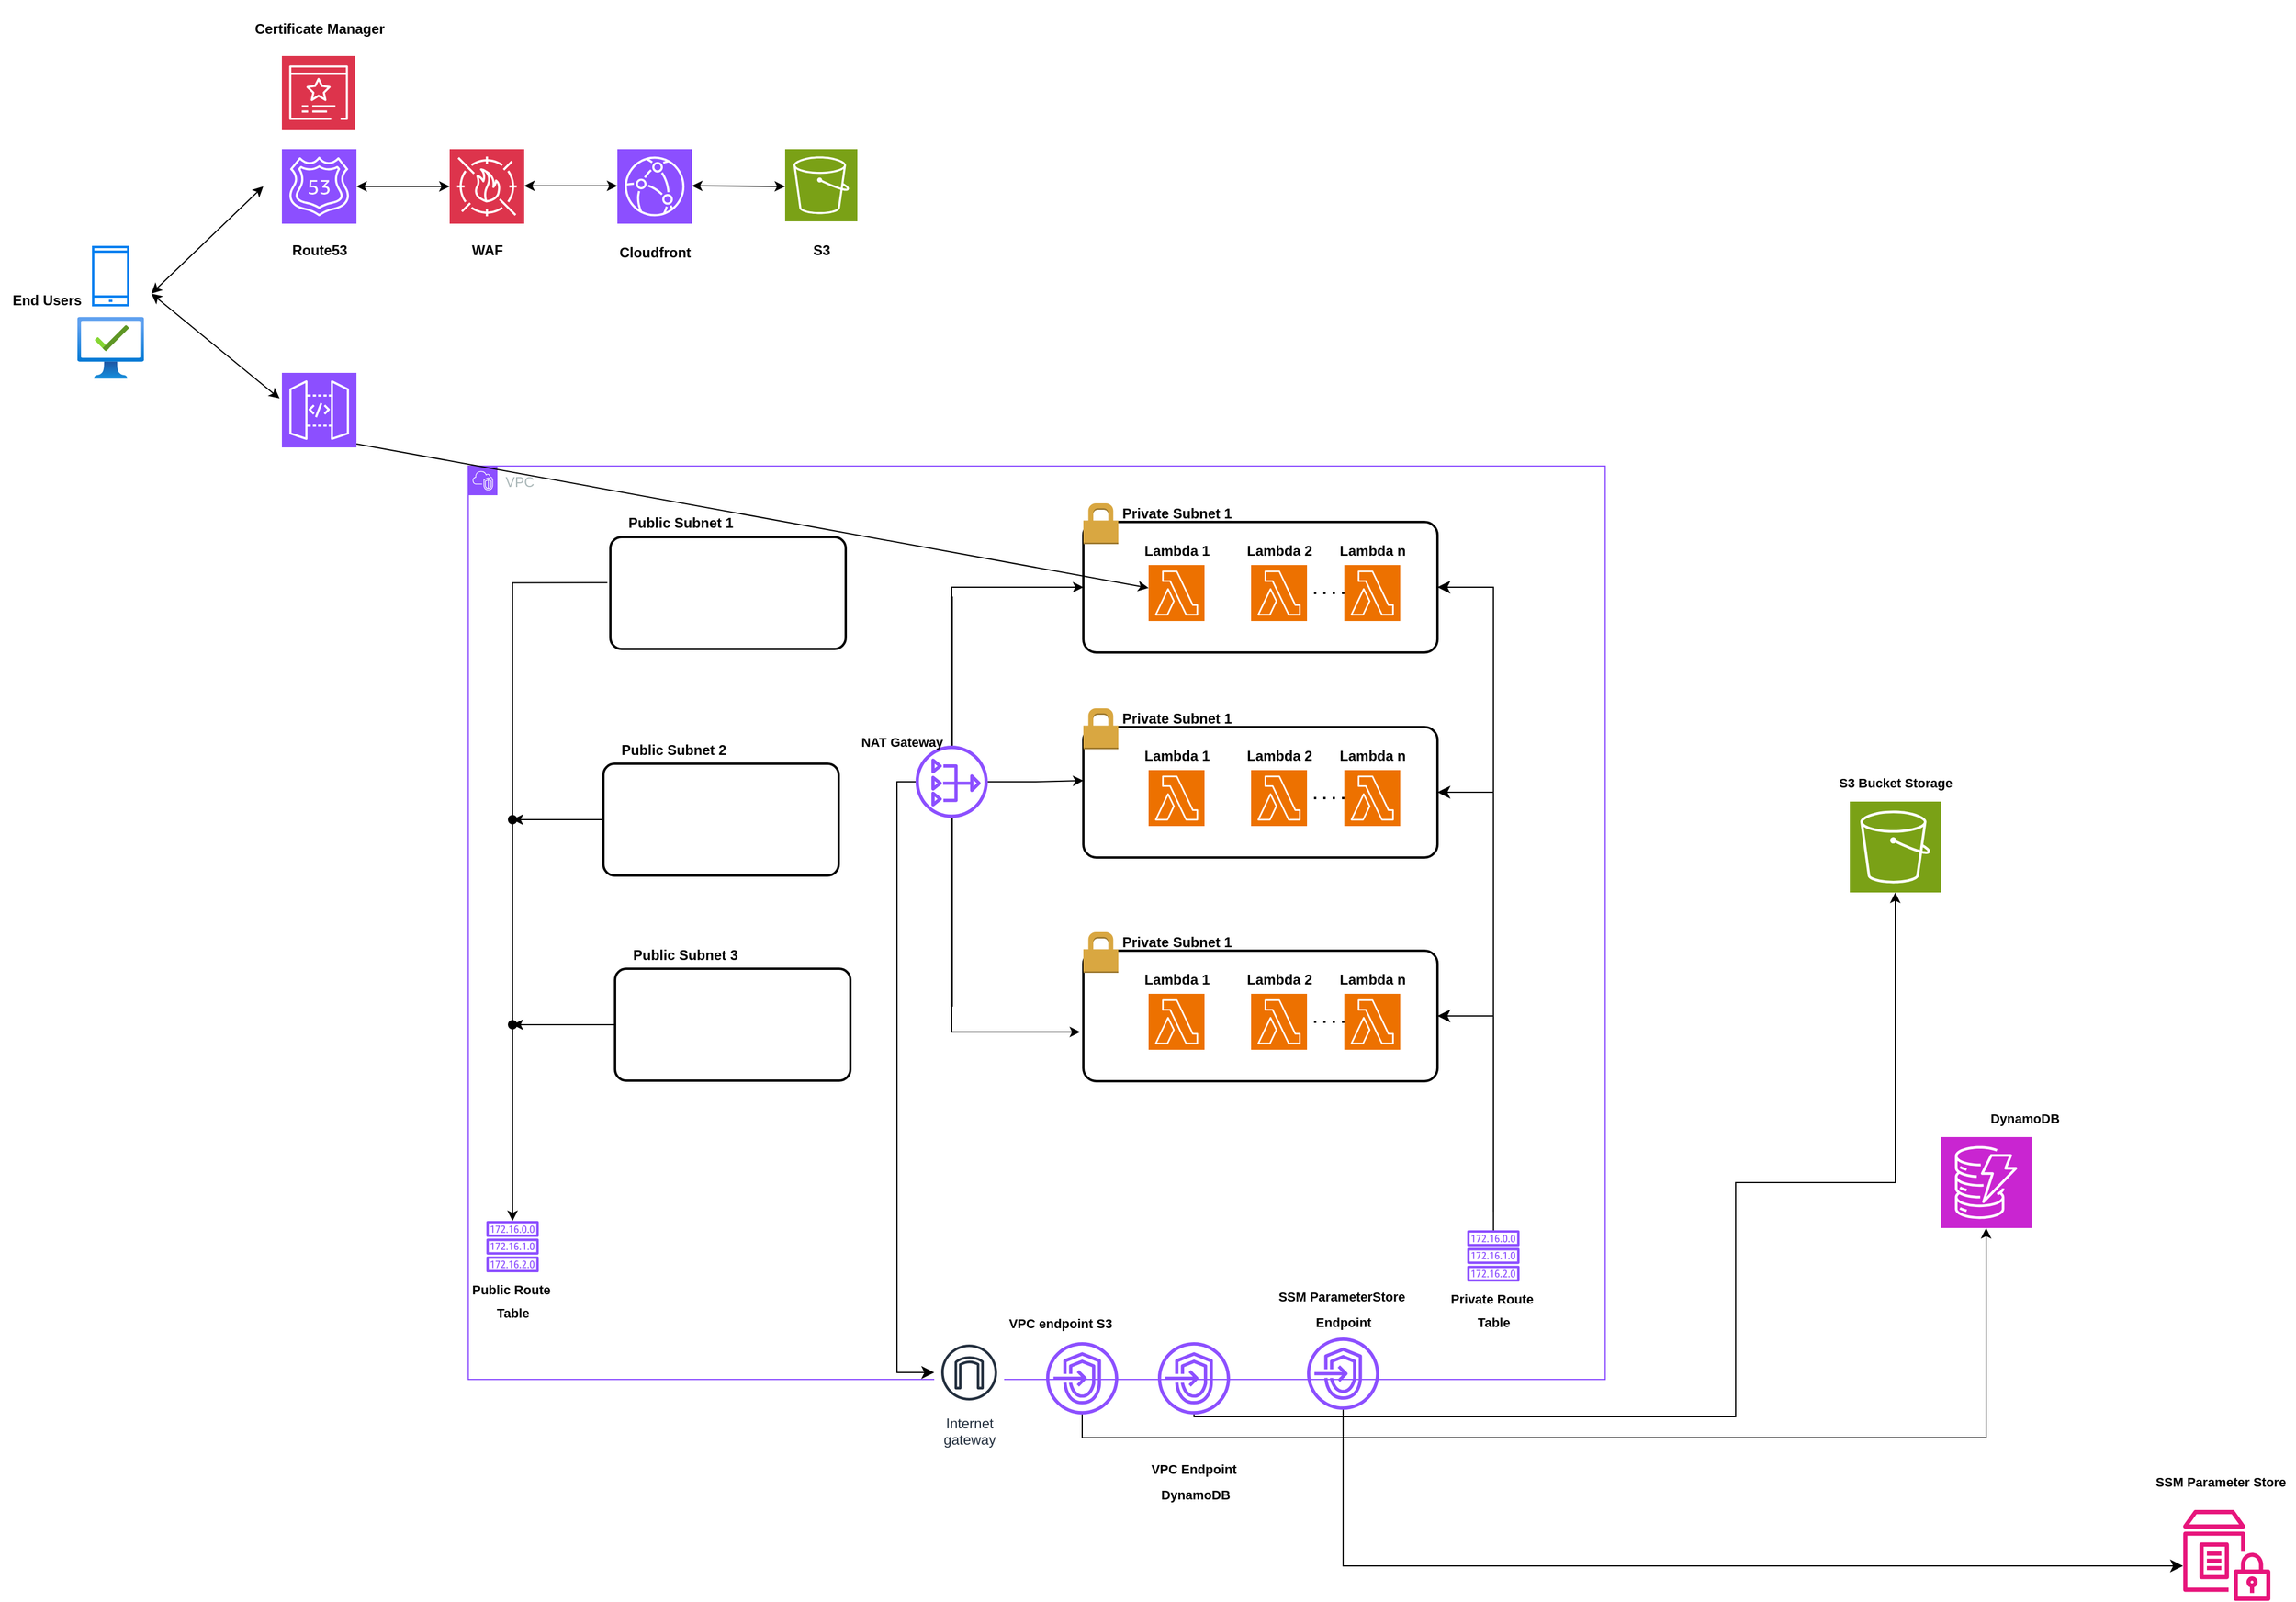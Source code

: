 <mxfile version="24.7.17">
  <diagram name="Page-1" id="-2FSlqk0V03QbXEsYdy8">
    <mxGraphModel dx="2388" dy="2613" grid="0" gridSize="16" guides="1" tooltips="1" connect="1" arrows="1" fold="1" page="1" pageScale="1" pageWidth="1100" pageHeight="1200" math="0" shadow="0">
      <root>
        <mxCell id="0" />
        <mxCell id="1" parent="0" />
        <mxCell id="DnQJwdNTUUzArlPBsFaD-1" value="" style="html=1;verticalLabelPosition=bottom;align=center;labelBackgroundColor=#ffffff;verticalAlign=top;strokeWidth=2;strokeColor=#0080F0;shadow=0;dashed=0;shape=mxgraph.ios7.icons.smartphone;" vertex="1" parent="1">
          <mxGeometry x="110" y="180" width="30" height="50" as="geometry" />
        </mxCell>
        <mxCell id="DnQJwdNTUUzArlPBsFaD-2" value="" style="image;aspect=fixed;html=1;points=[];align=center;fontSize=12;image=img/lib/azure2/management_governance/Managed_Desktop.svg;" vertex="1" parent="1">
          <mxGeometry x="96.38" y="240" width="57.24" height="53.2" as="geometry" />
        </mxCell>
        <mxCell id="DnQJwdNTUUzArlPBsFaD-7" value="&lt;p style=&quot;line-height: 100%;&quot;&gt;&lt;b&gt;End Users&lt;/b&gt;&lt;/p&gt;" style="text;html=1;align=center;verticalAlign=middle;resizable=0;points=[];autosize=1;strokeColor=none;fillColor=none;" vertex="1" parent="1">
          <mxGeometry x="30" y="200" width="80" height="50" as="geometry" />
        </mxCell>
        <mxCell id="DnQJwdNTUUzArlPBsFaD-9" value="" style="endArrow=classic;startArrow=classic;html=1;rounded=0;" edge="1" parent="1">
          <mxGeometry width="50" height="50" relative="1" as="geometry">
            <mxPoint x="160" y="220" as="sourcePoint" />
            <mxPoint x="256" y="128" as="targetPoint" />
          </mxGeometry>
        </mxCell>
        <mxCell id="DnQJwdNTUUzArlPBsFaD-10" value="" style="endArrow=classic;startArrow=classic;html=1;rounded=0;" edge="1" parent="1">
          <mxGeometry width="50" height="50" relative="1" as="geometry">
            <mxPoint x="160" y="220" as="sourcePoint" />
            <mxPoint x="270" y="310" as="targetPoint" />
          </mxGeometry>
        </mxCell>
        <mxCell id="DnQJwdNTUUzArlPBsFaD-11" value="" style="sketch=0;points=[[0,0,0],[0.25,0,0],[0.5,0,0],[0.75,0,0],[1,0,0],[0,1,0],[0.25,1,0],[0.5,1,0],[0.75,1,0],[1,1,0],[0,0.25,0],[0,0.5,0],[0,0.75,0],[1,0.25,0],[1,0.5,0],[1,0.75,0]];outlineConnect=0;fontColor=#232F3E;fillColor=#DD344C;strokeColor=#ffffff;dashed=0;verticalLabelPosition=bottom;verticalAlign=top;align=center;html=1;fontSize=12;fontStyle=0;aspect=fixed;shape=mxgraph.aws4.resourceIcon;resIcon=mxgraph.aws4.certificate_manager_3;" vertex="1" parent="1">
          <mxGeometry x="272" y="16" width="63" height="63" as="geometry" />
        </mxCell>
        <mxCell id="DnQJwdNTUUzArlPBsFaD-12" value="" style="sketch=0;points=[[0,0,0],[0.25,0,0],[0.5,0,0],[0.75,0,0],[1,0,0],[0,1,0],[0.25,1,0],[0.5,1,0],[0.75,1,0],[1,1,0],[0,0.25,0],[0,0.5,0],[0,0.75,0],[1,0.25,0],[1,0.5,0],[1,0.75,0]];outlineConnect=0;fontColor=#232F3E;fillColor=#8C4FFF;strokeColor=#ffffff;dashed=0;verticalLabelPosition=bottom;verticalAlign=top;align=center;html=1;fontSize=12;fontStyle=0;aspect=fixed;shape=mxgraph.aws4.resourceIcon;resIcon=mxgraph.aws4.route_53;" vertex="1" parent="1">
          <mxGeometry x="272" y="96" width="64" height="64" as="geometry" />
        </mxCell>
        <mxCell id="DnQJwdNTUUzArlPBsFaD-13" value="&lt;p style=&quot;line-height: 100%;&quot;&gt;&lt;b style=&quot;&quot;&gt;&lt;font style=&quot;font-size: 12px;&quot;&gt;Certificate&amp;nbsp;&lt;/font&gt;&lt;/b&gt;&lt;b style=&quot;background-color: initial;&quot;&gt;Manager&lt;/b&gt;&lt;/p&gt;" style="text;html=1;align=center;verticalAlign=middle;resizable=0;points=[];autosize=1;strokeColor=none;fillColor=none;" vertex="1" parent="1">
          <mxGeometry x="232" y="-32" width="144" height="48" as="geometry" />
        </mxCell>
        <mxCell id="DnQJwdNTUUzArlPBsFaD-14" value="&lt;p style=&quot;line-height: 100%;&quot;&gt;&lt;b&gt;Route53&lt;/b&gt;&lt;/p&gt;" style="text;html=1;align=center;verticalAlign=middle;resizable=0;points=[];autosize=1;strokeColor=none;fillColor=none;" vertex="1" parent="1">
          <mxGeometry x="264" y="158" width="80" height="48" as="geometry" />
        </mxCell>
        <mxCell id="DnQJwdNTUUzArlPBsFaD-15" value="" style="sketch=0;points=[[0,0,0],[0.25,0,0],[0.5,0,0],[0.75,0,0],[1,0,0],[0,1,0],[0.25,1,0],[0.5,1,0],[0.75,1,0],[1,1,0],[0,0.25,0],[0,0.5,0],[0,0.75,0],[1,0.25,0],[1,0.5,0],[1,0.75,0]];outlineConnect=0;fontColor=#232F3E;fillColor=#8C4FFF;strokeColor=#ffffff;dashed=0;verticalLabelPosition=bottom;verticalAlign=top;align=center;html=1;fontSize=12;fontStyle=0;aspect=fixed;shape=mxgraph.aws4.resourceIcon;resIcon=mxgraph.aws4.cloudfront;" vertex="1" parent="1">
          <mxGeometry x="560" y="96" width="64" height="64" as="geometry" />
        </mxCell>
        <mxCell id="DnQJwdNTUUzArlPBsFaD-16" value="" style="sketch=0;points=[[0,0,0],[0.25,0,0],[0.5,0,0],[0.75,0,0],[1,0,0],[0,1,0],[0.25,1,0],[0.5,1,0],[0.75,1,0],[1,1,0],[0,0.25,0],[0,0.5,0],[0,0.75,0],[1,0.25,0],[1,0.5,0],[1,0.75,0]];outlineConnect=0;fontColor=#232F3E;fillColor=#7AA116;strokeColor=#ffffff;dashed=0;verticalLabelPosition=bottom;verticalAlign=top;align=center;html=1;fontSize=12;fontStyle=0;aspect=fixed;shape=mxgraph.aws4.resourceIcon;resIcon=mxgraph.aws4.s3;" vertex="1" parent="1">
          <mxGeometry x="704" y="96" width="62" height="62" as="geometry" />
        </mxCell>
        <mxCell id="DnQJwdNTUUzArlPBsFaD-17" value="" style="endArrow=classic;startArrow=classic;html=1;rounded=0;exitX=1;exitY=0.5;exitDx=0;exitDy=0;exitPerimeter=0;" edge="1" parent="1" source="DnQJwdNTUUzArlPBsFaD-12">
          <mxGeometry width="50" height="50" relative="1" as="geometry">
            <mxPoint x="176" y="236" as="sourcePoint" />
            <mxPoint x="416" y="128" as="targetPoint" />
          </mxGeometry>
        </mxCell>
        <mxCell id="DnQJwdNTUUzArlPBsFaD-18" value="" style="endArrow=classic;startArrow=classic;html=1;rounded=0;exitX=1;exitY=0.5;exitDx=0;exitDy=0;exitPerimeter=0;" edge="1" parent="1">
          <mxGeometry width="50" height="50" relative="1" as="geometry">
            <mxPoint x="624" y="127.5" as="sourcePoint" />
            <mxPoint x="704" y="128" as="targetPoint" />
          </mxGeometry>
        </mxCell>
        <mxCell id="DnQJwdNTUUzArlPBsFaD-19" value="&lt;p style=&quot;line-height: 100%;&quot;&gt;&lt;b&gt;Cloudfront&lt;/b&gt;&lt;/p&gt;" style="text;html=1;align=center;verticalAlign=middle;resizable=0;points=[];autosize=1;strokeColor=none;fillColor=none;" vertex="1" parent="1">
          <mxGeometry x="544" y="160" width="96" height="48" as="geometry" />
        </mxCell>
        <mxCell id="DnQJwdNTUUzArlPBsFaD-20" value="" style="sketch=0;points=[[0,0,0],[0.25,0,0],[0.5,0,0],[0.75,0,0],[1,0,0],[0,1,0],[0.25,1,0],[0.5,1,0],[0.75,1,0],[1,1,0],[0,0.25,0],[0,0.5,0],[0,0.75,0],[1,0.25,0],[1,0.5,0],[1,0.75,0]];outlineConnect=0;fontColor=#232F3E;fillColor=#DD344C;strokeColor=#ffffff;dashed=0;verticalLabelPosition=bottom;verticalAlign=top;align=center;html=1;fontSize=12;fontStyle=0;aspect=fixed;shape=mxgraph.aws4.resourceIcon;resIcon=mxgraph.aws4.waf;" vertex="1" parent="1">
          <mxGeometry x="416" y="96" width="64" height="64" as="geometry" />
        </mxCell>
        <mxCell id="DnQJwdNTUUzArlPBsFaD-21" value="" style="endArrow=classic;startArrow=classic;html=1;rounded=0;exitX=1;exitY=0.5;exitDx=0;exitDy=0;exitPerimeter=0;" edge="1" parent="1">
          <mxGeometry width="50" height="50" relative="1" as="geometry">
            <mxPoint x="480" y="127.5" as="sourcePoint" />
            <mxPoint x="560" y="127.5" as="targetPoint" />
          </mxGeometry>
        </mxCell>
        <mxCell id="DnQJwdNTUUzArlPBsFaD-22" value="&lt;p style=&quot;line-height: 100%;&quot;&gt;&lt;b&gt;WAF&lt;/b&gt;&lt;/p&gt;" style="text;html=1;align=center;verticalAlign=middle;resizable=0;points=[];autosize=1;strokeColor=none;fillColor=none;" vertex="1" parent="1">
          <mxGeometry x="416" y="158" width="64" height="48" as="geometry" />
        </mxCell>
        <mxCell id="DnQJwdNTUUzArlPBsFaD-23" value="&lt;p style=&quot;line-height: 100%;&quot;&gt;&lt;b&gt;S3&lt;/b&gt;&lt;/p&gt;" style="text;html=1;align=center;verticalAlign=middle;resizable=0;points=[];autosize=1;strokeColor=none;fillColor=none;" vertex="1" parent="1">
          <mxGeometry x="711" y="158" width="48" height="48" as="geometry" />
        </mxCell>
        <mxCell id="DnQJwdNTUUzArlPBsFaD-25" value="VPC" style="points=[[0,0],[0.25,0],[0.5,0],[0.75,0],[1,0],[1,0.25],[1,0.5],[1,0.75],[1,1],[0.75,1],[0.5,1],[0.25,1],[0,1],[0,0.75],[0,0.5],[0,0.25]];outlineConnect=0;gradientColor=none;html=1;whiteSpace=wrap;fontSize=12;fontStyle=0;container=1;pointerEvents=0;collapsible=0;recursiveResize=0;shape=mxgraph.aws4.group;grIcon=mxgraph.aws4.group_vpc2;strokeColor=#8C4FFF;fillColor=none;verticalAlign=top;align=left;spacingLeft=30;fontColor=#AAB7B8;dashed=0;" vertex="1" parent="1">
          <mxGeometry x="432" y="368" width="976" height="784" as="geometry" />
        </mxCell>
        <mxCell id="DnQJwdNTUUzArlPBsFaD-26" value="" style="rounded=1;arcSize=10;dashed=0;fillColor=none;gradientColor=none;strokeWidth=2;" vertex="1" parent="DnQJwdNTUUzArlPBsFaD-25">
          <mxGeometry x="122" y="61" width="202" height="96" as="geometry" />
        </mxCell>
        <mxCell id="DnQJwdNTUUzArlPBsFaD-33" value="" style="rounded=1;arcSize=10;dashed=0;fillColor=none;gradientColor=none;strokeWidth=2;" vertex="1" parent="DnQJwdNTUUzArlPBsFaD-25">
          <mxGeometry x="528" y="48" width="304" height="112" as="geometry" />
        </mxCell>
        <mxCell id="DnQJwdNTUUzArlPBsFaD-27" value="" style="dashed=0;html=1;shape=mxgraph.aws3.permissions;fillColor=#D9A741;gradientColor=none;dashed=0;" vertex="1" parent="DnQJwdNTUUzArlPBsFaD-25">
          <mxGeometry x="528" y="32" width="30" height="35" as="geometry" />
        </mxCell>
        <mxCell id="DnQJwdNTUUzArlPBsFaD-34" value="&lt;p style=&quot;line-height: 100%;&quot;&gt;&lt;b&gt;Public Subnet 1&lt;/b&gt;&lt;/p&gt;" style="text;html=1;align=center;verticalAlign=middle;resizable=0;points=[];autosize=1;strokeColor=none;fillColor=none;" vertex="1" parent="DnQJwdNTUUzArlPBsFaD-25">
          <mxGeometry x="118" y="24" width="128" height="48" as="geometry" />
        </mxCell>
        <mxCell id="DnQJwdNTUUzArlPBsFaD-35" value="&lt;p style=&quot;line-height: 100%;&quot;&gt;&lt;b&gt;Private Subnet 1&lt;/b&gt;&lt;/p&gt;" style="text;html=1;align=center;verticalAlign=middle;resizable=0;points=[];autosize=1;strokeColor=none;fillColor=none;" vertex="1" parent="DnQJwdNTUUzArlPBsFaD-25">
          <mxGeometry x="544" y="16" width="128" height="48" as="geometry" />
        </mxCell>
        <mxCell id="DnQJwdNTUUzArlPBsFaD-24" value="" style="sketch=0;points=[[0,0,0],[0.25,0,0],[0.5,0,0],[0.75,0,0],[1,0,0],[0,1,0],[0.25,1,0],[0.5,1,0],[0.75,1,0],[1,1,0],[0,0.25,0],[0,0.5,0],[0,0.75,0],[1,0.25,0],[1,0.5,0],[1,0.75,0]];outlineConnect=0;fontColor=#232F3E;fillColor=#ED7100;strokeColor=#ffffff;dashed=0;verticalLabelPosition=bottom;verticalAlign=top;align=center;html=1;fontSize=12;fontStyle=0;aspect=fixed;shape=mxgraph.aws4.resourceIcon;resIcon=mxgraph.aws4.lambda;" vertex="1" parent="DnQJwdNTUUzArlPBsFaD-25">
          <mxGeometry x="584" y="85" width="48" height="48" as="geometry" />
        </mxCell>
        <mxCell id="DnQJwdNTUUzArlPBsFaD-36" value="" style="sketch=0;points=[[0,0,0],[0.25,0,0],[0.5,0,0],[0.75,0,0],[1,0,0],[0,1,0],[0.25,1,0],[0.5,1,0],[0.75,1,0],[1,1,0],[0,0.25,0],[0,0.5,0],[0,0.75,0],[1,0.25,0],[1,0.5,0],[1,0.75,0]];outlineConnect=0;fontColor=#232F3E;fillColor=#ED7100;strokeColor=#ffffff;dashed=0;verticalLabelPosition=bottom;verticalAlign=top;align=center;html=1;fontSize=12;fontStyle=0;aspect=fixed;shape=mxgraph.aws4.resourceIcon;resIcon=mxgraph.aws4.lambda;" vertex="1" parent="DnQJwdNTUUzArlPBsFaD-25">
          <mxGeometry x="672" y="85" width="48" height="48" as="geometry" />
        </mxCell>
        <mxCell id="DnQJwdNTUUzArlPBsFaD-37" value="" style="sketch=0;points=[[0,0,0],[0.25,0,0],[0.5,0,0],[0.75,0,0],[1,0,0],[0,1,0],[0.25,1,0],[0.5,1,0],[0.75,1,0],[1,1,0],[0,0.25,0],[0,0.5,0],[0,0.75,0],[1,0.25,0],[1,0.5,0],[1,0.75,0]];outlineConnect=0;fontColor=#232F3E;fillColor=#ED7100;strokeColor=#ffffff;dashed=0;verticalLabelPosition=bottom;verticalAlign=top;align=center;html=1;fontSize=12;fontStyle=0;aspect=fixed;shape=mxgraph.aws4.resourceIcon;resIcon=mxgraph.aws4.lambda;" vertex="1" parent="DnQJwdNTUUzArlPBsFaD-25">
          <mxGeometry x="752" y="85" width="48" height="48" as="geometry" />
        </mxCell>
        <mxCell id="DnQJwdNTUUzArlPBsFaD-38" value="&lt;p style=&quot;line-height: 100%;&quot;&gt;&lt;b&gt;Lambda 1&lt;/b&gt;&lt;/p&gt;" style="text;html=1;align=center;verticalAlign=middle;resizable=0;points=[];autosize=1;strokeColor=none;fillColor=none;" vertex="1" parent="DnQJwdNTUUzArlPBsFaD-25">
          <mxGeometry x="560" y="48" width="96" height="48" as="geometry" />
        </mxCell>
        <mxCell id="DnQJwdNTUUzArlPBsFaD-39" value="&lt;p style=&quot;line-height: 100%;&quot;&gt;&lt;b&gt;Lambda 2&lt;/b&gt;&lt;/p&gt;" style="text;html=1;align=center;verticalAlign=middle;resizable=0;points=[];autosize=1;strokeColor=none;fillColor=none;" vertex="1" parent="DnQJwdNTUUzArlPBsFaD-25">
          <mxGeometry x="648" y="48" width="96" height="48" as="geometry" />
        </mxCell>
        <mxCell id="DnQJwdNTUUzArlPBsFaD-41" value="&lt;p style=&quot;line-height: 100%;&quot;&gt;&lt;b&gt;Lambda n&lt;/b&gt;&lt;/p&gt;" style="text;html=1;align=center;verticalAlign=middle;resizable=0;points=[];autosize=1;strokeColor=none;fillColor=none;" vertex="1" parent="DnQJwdNTUUzArlPBsFaD-25">
          <mxGeometry x="728" y="48" width="96" height="48" as="geometry" />
        </mxCell>
        <mxCell id="DnQJwdNTUUzArlPBsFaD-42" value="" style="sketch=0;outlineConnect=0;fontColor=#232F3E;gradientColor=none;fillColor=#8C4FFF;strokeColor=none;dashed=0;verticalLabelPosition=bottom;verticalAlign=top;align=center;html=1;fontSize=12;fontStyle=0;aspect=fixed;pointerEvents=1;shape=mxgraph.aws4.route_table;" vertex="1" parent="DnQJwdNTUUzArlPBsFaD-25">
          <mxGeometry x="857.42" y="656" width="45.16" height="44" as="geometry" />
        </mxCell>
        <mxCell id="DnQJwdNTUUzArlPBsFaD-43" value="&lt;p style=&quot;line-height: 100%; font-size: 11px;&quot;&gt;&lt;b style=&quot;font-size: 11px;&quot;&gt;Private&lt;/b&gt;&lt;b style=&quot;background-color: initial; font-size: 11px;&quot;&gt;&amp;nbsp;Route&amp;nbsp;&lt;/b&gt;&lt;/p&gt;&lt;p style=&quot;line-height: 60%; font-size: 11px;&quot;&gt;&lt;b style=&quot;font-size: 11px;&quot;&gt;Table&lt;/b&gt;&lt;/p&gt;" style="text;html=1;align=center;verticalAlign=middle;resizable=0;points=[];autosize=1;strokeColor=none;fillColor=none;spacing=-6;spacingRight=0;fontSize=11;" vertex="1" parent="DnQJwdNTUUzArlPBsFaD-25">
          <mxGeometry x="832" y="700" width="96" height="48" as="geometry" />
        </mxCell>
        <mxCell id="DnQJwdNTUUzArlPBsFaD-45" value="" style="endArrow=none;dashed=1;html=1;dashPattern=1 3;strokeWidth=2;rounded=0;entryX=1;entryY=0.5;entryDx=0;entryDy=0;entryPerimeter=0;exitX=0;exitY=0.5;exitDx=0;exitDy=0;exitPerimeter=0;" edge="1" parent="DnQJwdNTUUzArlPBsFaD-25" source="DnQJwdNTUUzArlPBsFaD-37" target="DnQJwdNTUUzArlPBsFaD-36">
          <mxGeometry width="50" height="50" relative="1" as="geometry">
            <mxPoint x="464" y="242" as="sourcePoint" />
            <mxPoint x="514" y="192" as="targetPoint" />
          </mxGeometry>
        </mxCell>
        <mxCell id="DnQJwdNTUUzArlPBsFaD-46" value="" style="rounded=1;arcSize=10;dashed=0;fillColor=none;gradientColor=none;strokeWidth=2;" vertex="1" parent="DnQJwdNTUUzArlPBsFaD-25">
          <mxGeometry x="528" y="224" width="304" height="112" as="geometry" />
        </mxCell>
        <mxCell id="DnQJwdNTUUzArlPBsFaD-47" value="" style="dashed=0;html=1;shape=mxgraph.aws3.permissions;fillColor=#D9A741;gradientColor=none;dashed=0;" vertex="1" parent="DnQJwdNTUUzArlPBsFaD-25">
          <mxGeometry x="528" y="208" width="30" height="35" as="geometry" />
        </mxCell>
        <mxCell id="DnQJwdNTUUzArlPBsFaD-48" value="&lt;p style=&quot;line-height: 100%;&quot;&gt;&lt;b&gt;Private Subnet 1&lt;/b&gt;&lt;/p&gt;" style="text;html=1;align=center;verticalAlign=middle;resizable=0;points=[];autosize=1;strokeColor=none;fillColor=none;" vertex="1" parent="DnQJwdNTUUzArlPBsFaD-25">
          <mxGeometry x="544" y="192" width="128" height="48" as="geometry" />
        </mxCell>
        <mxCell id="DnQJwdNTUUzArlPBsFaD-49" value="" style="sketch=0;points=[[0,0,0],[0.25,0,0],[0.5,0,0],[0.75,0,0],[1,0,0],[0,1,0],[0.25,1,0],[0.5,1,0],[0.75,1,0],[1,1,0],[0,0.25,0],[0,0.5,0],[0,0.75,0],[1,0.25,0],[1,0.5,0],[1,0.75,0]];outlineConnect=0;fontColor=#232F3E;fillColor=#ED7100;strokeColor=#ffffff;dashed=0;verticalLabelPosition=bottom;verticalAlign=top;align=center;html=1;fontSize=12;fontStyle=0;aspect=fixed;shape=mxgraph.aws4.resourceIcon;resIcon=mxgraph.aws4.lambda;" vertex="1" parent="DnQJwdNTUUzArlPBsFaD-25">
          <mxGeometry x="584" y="261" width="48" height="48" as="geometry" />
        </mxCell>
        <mxCell id="DnQJwdNTUUzArlPBsFaD-50" value="" style="sketch=0;points=[[0,0,0],[0.25,0,0],[0.5,0,0],[0.75,0,0],[1,0,0],[0,1,0],[0.25,1,0],[0.5,1,0],[0.75,1,0],[1,1,0],[0,0.25,0],[0,0.5,0],[0,0.75,0],[1,0.25,0],[1,0.5,0],[1,0.75,0]];outlineConnect=0;fontColor=#232F3E;fillColor=#ED7100;strokeColor=#ffffff;dashed=0;verticalLabelPosition=bottom;verticalAlign=top;align=center;html=1;fontSize=12;fontStyle=0;aspect=fixed;shape=mxgraph.aws4.resourceIcon;resIcon=mxgraph.aws4.lambda;" vertex="1" parent="DnQJwdNTUUzArlPBsFaD-25">
          <mxGeometry x="672" y="261" width="48" height="48" as="geometry" />
        </mxCell>
        <mxCell id="DnQJwdNTUUzArlPBsFaD-51" value="" style="sketch=0;points=[[0,0,0],[0.25,0,0],[0.5,0,0],[0.75,0,0],[1,0,0],[0,1,0],[0.25,1,0],[0.5,1,0],[0.75,1,0],[1,1,0],[0,0.25,0],[0,0.5,0],[0,0.75,0],[1,0.25,0],[1,0.5,0],[1,0.75,0]];outlineConnect=0;fontColor=#232F3E;fillColor=#ED7100;strokeColor=#ffffff;dashed=0;verticalLabelPosition=bottom;verticalAlign=top;align=center;html=1;fontSize=12;fontStyle=0;aspect=fixed;shape=mxgraph.aws4.resourceIcon;resIcon=mxgraph.aws4.lambda;" vertex="1" parent="DnQJwdNTUUzArlPBsFaD-25">
          <mxGeometry x="752" y="261" width="48" height="48" as="geometry" />
        </mxCell>
        <mxCell id="DnQJwdNTUUzArlPBsFaD-52" value="&lt;p style=&quot;line-height: 100%;&quot;&gt;&lt;b&gt;Lambda 1&lt;/b&gt;&lt;/p&gt;" style="text;html=1;align=center;verticalAlign=middle;resizable=0;points=[];autosize=1;strokeColor=none;fillColor=none;" vertex="1" parent="DnQJwdNTUUzArlPBsFaD-25">
          <mxGeometry x="560" y="224" width="96" height="48" as="geometry" />
        </mxCell>
        <mxCell id="DnQJwdNTUUzArlPBsFaD-53" value="&lt;p style=&quot;line-height: 100%;&quot;&gt;&lt;b&gt;Lambda 2&lt;/b&gt;&lt;/p&gt;" style="text;html=1;align=center;verticalAlign=middle;resizable=0;points=[];autosize=1;strokeColor=none;fillColor=none;" vertex="1" parent="DnQJwdNTUUzArlPBsFaD-25">
          <mxGeometry x="648" y="224" width="96" height="48" as="geometry" />
        </mxCell>
        <mxCell id="DnQJwdNTUUzArlPBsFaD-54" value="&lt;p style=&quot;line-height: 100%;&quot;&gt;&lt;b&gt;Lambda n&lt;/b&gt;&lt;/p&gt;" style="text;html=1;align=center;verticalAlign=middle;resizable=0;points=[];autosize=1;strokeColor=none;fillColor=none;" vertex="1" parent="DnQJwdNTUUzArlPBsFaD-25">
          <mxGeometry x="728" y="224" width="96" height="48" as="geometry" />
        </mxCell>
        <mxCell id="DnQJwdNTUUzArlPBsFaD-55" value="" style="endArrow=none;dashed=1;html=1;dashPattern=1 3;strokeWidth=2;rounded=0;entryX=1;entryY=0.5;entryDx=0;entryDy=0;entryPerimeter=0;exitX=0;exitY=0.5;exitDx=0;exitDy=0;exitPerimeter=0;" edge="1" parent="DnQJwdNTUUzArlPBsFaD-25" source="DnQJwdNTUUzArlPBsFaD-51" target="DnQJwdNTUUzArlPBsFaD-50">
          <mxGeometry width="50" height="50" relative="1" as="geometry">
            <mxPoint x="464" y="418" as="sourcePoint" />
            <mxPoint x="514" y="368" as="targetPoint" />
          </mxGeometry>
        </mxCell>
        <mxCell id="DnQJwdNTUUzArlPBsFaD-56" value="" style="rounded=1;arcSize=10;dashed=0;fillColor=none;gradientColor=none;strokeWidth=2;" vertex="1" parent="DnQJwdNTUUzArlPBsFaD-25">
          <mxGeometry x="528" y="416" width="304" height="112" as="geometry" />
        </mxCell>
        <mxCell id="DnQJwdNTUUzArlPBsFaD-57" value="" style="dashed=0;html=1;shape=mxgraph.aws3.permissions;fillColor=#D9A741;gradientColor=none;dashed=0;" vertex="1" parent="DnQJwdNTUUzArlPBsFaD-25">
          <mxGeometry x="528" y="400" width="30" height="35" as="geometry" />
        </mxCell>
        <mxCell id="DnQJwdNTUUzArlPBsFaD-58" value="&lt;p style=&quot;line-height: 100%;&quot;&gt;&lt;b&gt;Private Subnet 1&lt;/b&gt;&lt;/p&gt;" style="text;html=1;align=center;verticalAlign=middle;resizable=0;points=[];autosize=1;strokeColor=none;fillColor=none;" vertex="1" parent="DnQJwdNTUUzArlPBsFaD-25">
          <mxGeometry x="544" y="384" width="128" height="48" as="geometry" />
        </mxCell>
        <mxCell id="DnQJwdNTUUzArlPBsFaD-59" value="" style="sketch=0;points=[[0,0,0],[0.25,0,0],[0.5,0,0],[0.75,0,0],[1,0,0],[0,1,0],[0.25,1,0],[0.5,1,0],[0.75,1,0],[1,1,0],[0,0.25,0],[0,0.5,0],[0,0.75,0],[1,0.25,0],[1,0.5,0],[1,0.75,0]];outlineConnect=0;fontColor=#232F3E;fillColor=#ED7100;strokeColor=#ffffff;dashed=0;verticalLabelPosition=bottom;verticalAlign=top;align=center;html=1;fontSize=12;fontStyle=0;aspect=fixed;shape=mxgraph.aws4.resourceIcon;resIcon=mxgraph.aws4.lambda;" vertex="1" parent="DnQJwdNTUUzArlPBsFaD-25">
          <mxGeometry x="584" y="453" width="48" height="48" as="geometry" />
        </mxCell>
        <mxCell id="DnQJwdNTUUzArlPBsFaD-60" value="" style="sketch=0;points=[[0,0,0],[0.25,0,0],[0.5,0,0],[0.75,0,0],[1,0,0],[0,1,0],[0.25,1,0],[0.5,1,0],[0.75,1,0],[1,1,0],[0,0.25,0],[0,0.5,0],[0,0.75,0],[1,0.25,0],[1,0.5,0],[1,0.75,0]];outlineConnect=0;fontColor=#232F3E;fillColor=#ED7100;strokeColor=#ffffff;dashed=0;verticalLabelPosition=bottom;verticalAlign=top;align=center;html=1;fontSize=12;fontStyle=0;aspect=fixed;shape=mxgraph.aws4.resourceIcon;resIcon=mxgraph.aws4.lambda;" vertex="1" parent="DnQJwdNTUUzArlPBsFaD-25">
          <mxGeometry x="672" y="453" width="48" height="48" as="geometry" />
        </mxCell>
        <mxCell id="DnQJwdNTUUzArlPBsFaD-61" value="" style="sketch=0;points=[[0,0,0],[0.25,0,0],[0.5,0,0],[0.75,0,0],[1,0,0],[0,1,0],[0.25,1,0],[0.5,1,0],[0.75,1,0],[1,1,0],[0,0.25,0],[0,0.5,0],[0,0.75,0],[1,0.25,0],[1,0.5,0],[1,0.75,0]];outlineConnect=0;fontColor=#232F3E;fillColor=#ED7100;strokeColor=#ffffff;dashed=0;verticalLabelPosition=bottom;verticalAlign=top;align=center;html=1;fontSize=12;fontStyle=0;aspect=fixed;shape=mxgraph.aws4.resourceIcon;resIcon=mxgraph.aws4.lambda;" vertex="1" parent="DnQJwdNTUUzArlPBsFaD-25">
          <mxGeometry x="752" y="453" width="48" height="48" as="geometry" />
        </mxCell>
        <mxCell id="DnQJwdNTUUzArlPBsFaD-62" value="&lt;p style=&quot;line-height: 100%;&quot;&gt;&lt;b&gt;Lambda 1&lt;/b&gt;&lt;/p&gt;" style="text;html=1;align=center;verticalAlign=middle;resizable=0;points=[];autosize=1;strokeColor=none;fillColor=none;" vertex="1" parent="DnQJwdNTUUzArlPBsFaD-25">
          <mxGeometry x="560" y="416" width="96" height="48" as="geometry" />
        </mxCell>
        <mxCell id="DnQJwdNTUUzArlPBsFaD-63" value="&lt;p style=&quot;line-height: 100%;&quot;&gt;&lt;b&gt;Lambda 2&lt;/b&gt;&lt;/p&gt;" style="text;html=1;align=center;verticalAlign=middle;resizable=0;points=[];autosize=1;strokeColor=none;fillColor=none;" vertex="1" parent="DnQJwdNTUUzArlPBsFaD-25">
          <mxGeometry x="648" y="416" width="96" height="48" as="geometry" />
        </mxCell>
        <mxCell id="DnQJwdNTUUzArlPBsFaD-64" value="&lt;p style=&quot;line-height: 100%;&quot;&gt;&lt;b&gt;Lambda n&lt;/b&gt;&lt;/p&gt;" style="text;html=1;align=center;verticalAlign=middle;resizable=0;points=[];autosize=1;strokeColor=none;fillColor=none;" vertex="1" parent="DnQJwdNTUUzArlPBsFaD-25">
          <mxGeometry x="728" y="416" width="96" height="48" as="geometry" />
        </mxCell>
        <mxCell id="DnQJwdNTUUzArlPBsFaD-65" value="" style="endArrow=none;dashed=1;html=1;dashPattern=1 3;strokeWidth=2;rounded=0;entryX=1;entryY=0.5;entryDx=0;entryDy=0;entryPerimeter=0;exitX=0;exitY=0.5;exitDx=0;exitDy=0;exitPerimeter=0;" edge="1" parent="DnQJwdNTUUzArlPBsFaD-25" source="DnQJwdNTUUzArlPBsFaD-61" target="DnQJwdNTUUzArlPBsFaD-60">
          <mxGeometry width="50" height="50" relative="1" as="geometry">
            <mxPoint x="464" y="610" as="sourcePoint" />
            <mxPoint x="514" y="560" as="targetPoint" />
          </mxGeometry>
        </mxCell>
        <mxCell id="DnQJwdNTUUzArlPBsFaD-72" value="" style="edgeStyle=orthogonalEdgeStyle;rounded=0;orthogonalLoop=1;jettySize=auto;html=1;" edge="1" parent="DnQJwdNTUUzArlPBsFaD-25" source="DnQJwdNTUUzArlPBsFaD-69">
          <mxGeometry relative="1" as="geometry">
            <mxPoint x="528" y="270" as="targetPoint" />
          </mxGeometry>
        </mxCell>
        <mxCell id="DnQJwdNTUUzArlPBsFaD-69" value="" style="sketch=0;outlineConnect=0;fontColor=#232F3E;gradientColor=none;fillColor=#8C4FFF;strokeColor=none;dashed=0;verticalLabelPosition=bottom;verticalAlign=top;align=center;html=1;fontSize=12;fontStyle=0;aspect=fixed;pointerEvents=1;shape=mxgraph.aws4.nat_gateway;" vertex="1" parent="DnQJwdNTUUzArlPBsFaD-25">
          <mxGeometry x="384" y="240" width="62" height="62" as="geometry" />
        </mxCell>
        <mxCell id="DnQJwdNTUUzArlPBsFaD-71" value="" style="edgeStyle=orthogonalEdgeStyle;rounded=0;orthogonalLoop=1;jettySize=auto;html=1;entryX=0;entryY=0.5;entryDx=0;entryDy=0;exitX=0;exitY=0.5;exitDx=0;exitDy=0;exitPerimeter=0;" edge="1" parent="DnQJwdNTUUzArlPBsFaD-25" source="DnQJwdNTUUzArlPBsFaD-70" target="DnQJwdNTUUzArlPBsFaD-33">
          <mxGeometry relative="1" as="geometry">
            <Array as="points">
              <mxPoint x="415" y="104" />
            </Array>
          </mxGeometry>
        </mxCell>
        <mxCell id="DnQJwdNTUUzArlPBsFaD-70" value="" style="line;strokeWidth=2;direction=south;html=1;" vertex="1" parent="DnQJwdNTUUzArlPBsFaD-25">
          <mxGeometry x="410" y="112" width="10" height="128" as="geometry" />
        </mxCell>
        <mxCell id="DnQJwdNTUUzArlPBsFaD-74" value="" style="edgeStyle=orthogonalEdgeStyle;rounded=0;orthogonalLoop=1;jettySize=auto;html=1;exitX=1;exitY=0.5;exitDx=0;exitDy=0;exitPerimeter=0;entryX=-0.009;entryY=0.623;entryDx=0;entryDy=0;entryPerimeter=0;" edge="1" parent="DnQJwdNTUUzArlPBsFaD-25" source="DnQJwdNTUUzArlPBsFaD-73" target="DnQJwdNTUUzArlPBsFaD-56">
          <mxGeometry relative="1" as="geometry" />
        </mxCell>
        <mxCell id="DnQJwdNTUUzArlPBsFaD-73" value="" style="line;strokeWidth=2;direction=south;html=1;" vertex="1" parent="DnQJwdNTUUzArlPBsFaD-25">
          <mxGeometry x="410" y="302" width="10" height="162" as="geometry" />
        </mxCell>
        <mxCell id="DnQJwdNTUUzArlPBsFaD-75" value="&lt;p style=&quot;line-height: 100%; font-size: 11px;&quot;&gt;&lt;b style=&quot;font-size: 11px;&quot;&gt;NAT&amp;nbsp;&lt;/b&gt;&lt;b style=&quot;background-color: initial; font-size: 11px;&quot;&gt;Gateway&lt;/b&gt;&lt;/p&gt;" style="text;html=1;align=center;verticalAlign=middle;resizable=0;points=[];autosize=1;strokeColor=none;fillColor=none;fontSize=11;" vertex="1" parent="DnQJwdNTUUzArlPBsFaD-25">
          <mxGeometry x="324" y="213" width="96" height="48" as="geometry" />
        </mxCell>
        <mxCell id="DnQJwdNTUUzArlPBsFaD-83" value="" style="sketch=0;outlineConnect=0;fontColor=#232F3E;gradientColor=none;fillColor=#8C4FFF;strokeColor=none;dashed=0;verticalLabelPosition=bottom;verticalAlign=top;align=center;html=1;fontSize=12;fontStyle=0;aspect=fixed;pointerEvents=1;shape=mxgraph.aws4.route_table;" vertex="1" parent="DnQJwdNTUUzArlPBsFaD-25">
          <mxGeometry x="15.42" y="648" width="45.16" height="44" as="geometry" />
        </mxCell>
        <mxCell id="DnQJwdNTUUzArlPBsFaD-84" value="&lt;p style=&quot;line-height: 100%; font-size: 11px;&quot;&gt;&lt;b style=&quot;font-size: 11px;&quot;&gt;Public&lt;/b&gt;&lt;b style=&quot;background-color: initial;&quot;&gt;&amp;nbsp;Route&amp;nbsp;&lt;/b&gt;&lt;/p&gt;&lt;p style=&quot;line-height: 60%; font-size: 11px;&quot;&gt;&lt;b style=&quot;font-size: 11px;&quot;&gt;Table&lt;/b&gt;&lt;/p&gt;" style="text;html=1;align=center;verticalAlign=middle;resizable=0;points=[];autosize=1;strokeColor=none;fillColor=none;spacing=-6;spacingRight=0;fontSize=11;" vertex="1" parent="DnQJwdNTUUzArlPBsFaD-25">
          <mxGeometry x="-2" y="692" width="80" height="48" as="geometry" />
        </mxCell>
        <mxCell id="DnQJwdNTUUzArlPBsFaD-85" value="" style="edgeStyle=orthogonalEdgeStyle;rounded=0;orthogonalLoop=1;jettySize=auto;html=1;exitX=-0.013;exitY=0.408;exitDx=0;exitDy=0;exitPerimeter=0;" edge="1" parent="DnQJwdNTUUzArlPBsFaD-25" source="DnQJwdNTUUzArlPBsFaD-26">
          <mxGeometry relative="1" as="geometry">
            <mxPoint x="38" y="648" as="targetPoint" />
            <mxPoint x="75" y="579" as="sourcePoint" />
            <Array as="points">
              <mxPoint x="38" y="100" />
            </Array>
          </mxGeometry>
        </mxCell>
        <mxCell id="DnQJwdNTUUzArlPBsFaD-96" value="" style="edgeStyle=orthogonalEdgeStyle;rounded=0;orthogonalLoop=1;jettySize=auto;html=1;" edge="1" parent="DnQJwdNTUUzArlPBsFaD-25" source="DnQJwdNTUUzArlPBsFaD-90" target="DnQJwdNTUUzArlPBsFaD-95">
          <mxGeometry relative="1" as="geometry" />
        </mxCell>
        <mxCell id="DnQJwdNTUUzArlPBsFaD-90" value="" style="rounded=1;arcSize=10;dashed=0;fillColor=none;gradientColor=none;strokeWidth=2;" vertex="1" parent="DnQJwdNTUUzArlPBsFaD-25">
          <mxGeometry x="116" y="255.5" width="202" height="96" as="geometry" />
        </mxCell>
        <mxCell id="DnQJwdNTUUzArlPBsFaD-91" value="&lt;p style=&quot;line-height: 100%;&quot;&gt;&lt;b&gt;Public Subnet 2&lt;/b&gt;&lt;/p&gt;" style="text;html=1;align=center;verticalAlign=middle;resizable=0;points=[];autosize=1;strokeColor=none;fillColor=none;" vertex="1" parent="DnQJwdNTUUzArlPBsFaD-25">
          <mxGeometry x="112" y="218.5" width="128" height="48" as="geometry" />
        </mxCell>
        <mxCell id="DnQJwdNTUUzArlPBsFaD-98" value="" style="edgeStyle=orthogonalEdgeStyle;rounded=0;orthogonalLoop=1;jettySize=auto;html=1;" edge="1" parent="DnQJwdNTUUzArlPBsFaD-25" source="DnQJwdNTUUzArlPBsFaD-92" target="DnQJwdNTUUzArlPBsFaD-97">
          <mxGeometry relative="1" as="geometry" />
        </mxCell>
        <mxCell id="DnQJwdNTUUzArlPBsFaD-92" value="" style="rounded=1;arcSize=10;dashed=0;fillColor=none;gradientColor=none;strokeWidth=2;" vertex="1" parent="DnQJwdNTUUzArlPBsFaD-25">
          <mxGeometry x="126" y="431.5" width="202" height="96" as="geometry" />
        </mxCell>
        <mxCell id="DnQJwdNTUUzArlPBsFaD-93" value="&lt;p style=&quot;line-height: 100%;&quot;&gt;&lt;b&gt;Public Subnet 3&lt;/b&gt;&lt;/p&gt;" style="text;html=1;align=center;verticalAlign=middle;resizable=0;points=[];autosize=1;strokeColor=none;fillColor=none;" vertex="1" parent="DnQJwdNTUUzArlPBsFaD-25">
          <mxGeometry x="122" y="394.5" width="128" height="48" as="geometry" />
        </mxCell>
        <mxCell id="DnQJwdNTUUzArlPBsFaD-95" value="" style="shape=waypoint;sketch=0;size=6;pointerEvents=1;points=[];fillColor=none;resizable=0;rotatable=0;perimeter=centerPerimeter;snapToPoint=1;rounded=1;arcSize=10;dashed=0;gradientColor=none;strokeWidth=2;" vertex="1" parent="DnQJwdNTUUzArlPBsFaD-25">
          <mxGeometry x="28" y="293.5" width="20" height="20" as="geometry" />
        </mxCell>
        <mxCell id="DnQJwdNTUUzArlPBsFaD-97" value="" style="shape=waypoint;sketch=0;size=6;pointerEvents=1;points=[];fillColor=none;resizable=0;rotatable=0;perimeter=centerPerimeter;snapToPoint=1;rounded=1;arcSize=10;dashed=0;gradientColor=none;strokeWidth=2;" vertex="1" parent="DnQJwdNTUUzArlPBsFaD-25">
          <mxGeometry x="28" y="469.5" width="20" height="20" as="geometry" />
        </mxCell>
        <mxCell id="DnQJwdNTUUzArlPBsFaD-118" value="" style="edgeStyle=segmentEdgeStyle;endArrow=classic;html=1;curved=0;rounded=0;endSize=8;startSize=8;entryX=1;entryY=0.5;entryDx=0;entryDy=0;" edge="1" parent="DnQJwdNTUUzArlPBsFaD-25" source="DnQJwdNTUUzArlPBsFaD-42" target="DnQJwdNTUUzArlPBsFaD-56">
          <mxGeometry width="50" height="50" relative="1" as="geometry">
            <mxPoint x="832" y="578" as="sourcePoint" />
            <mxPoint x="882" y="528" as="targetPoint" />
            <Array as="points">
              <mxPoint x="880" y="472" />
            </Array>
          </mxGeometry>
        </mxCell>
        <mxCell id="DnQJwdNTUUzArlPBsFaD-126" value="Internet&#xa;gateway" style="sketch=0;outlineConnect=0;fontColor=#232F3E;gradientColor=none;strokeColor=#232F3E;fillColor=#ffffff;dashed=0;verticalLabelPosition=bottom;verticalAlign=top;align=center;html=1;fontSize=12;fontStyle=0;aspect=fixed;shape=mxgraph.aws4.resourceIcon;resIcon=mxgraph.aws4.internet_gateway;" vertex="1" parent="DnQJwdNTUUzArlPBsFaD-25">
          <mxGeometry x="400" y="748" width="60" height="60" as="geometry" />
        </mxCell>
        <mxCell id="DnQJwdNTUUzArlPBsFaD-127" value="" style="edgeStyle=segmentEdgeStyle;endArrow=classic;html=1;curved=0;rounded=0;endSize=8;startSize=8;" edge="1" parent="DnQJwdNTUUzArlPBsFaD-25" source="DnQJwdNTUUzArlPBsFaD-69" target="DnQJwdNTUUzArlPBsFaD-126">
          <mxGeometry width="50" height="50" relative="1" as="geometry">
            <mxPoint x="464" y="578" as="sourcePoint" />
            <mxPoint x="514" y="528" as="targetPoint" />
            <Array as="points">
              <mxPoint x="368" y="271" />
              <mxPoint x="368" y="778" />
            </Array>
          </mxGeometry>
        </mxCell>
        <mxCell id="DnQJwdNTUUzArlPBsFaD-4" value="" style="endArrow=classic;html=1;rounded=0;" edge="1" parent="DnQJwdNTUUzArlPBsFaD-25" target="DnQJwdNTUUzArlPBsFaD-24">
          <mxGeometry width="50" height="50" relative="1" as="geometry">
            <mxPoint x="-96" y="-19" as="sourcePoint" />
            <mxPoint x="34" y="61" as="targetPoint" />
          </mxGeometry>
        </mxCell>
        <mxCell id="DnQJwdNTUUzArlPBsFaD-130" value="&lt;p style=&quot;line-height: 100%; font-size: 11px;&quot;&gt;&lt;b&gt;VPC endpoint S3&lt;/b&gt;&lt;/p&gt;" style="text;html=1;align=center;verticalAlign=middle;resizable=0;points=[];autosize=1;strokeColor=none;fillColor=none;spacing=-6;spacingRight=0;fontSize=11;" vertex="1" parent="DnQJwdNTUUzArlPBsFaD-25">
          <mxGeometry x="460" y="720" width="96" height="32" as="geometry" />
        </mxCell>
        <mxCell id="DnQJwdNTUUzArlPBsFaD-138" value="" style="sketch=0;outlineConnect=0;fontColor=#232F3E;gradientColor=none;fillColor=#8C4FFF;strokeColor=none;dashed=0;verticalLabelPosition=bottom;verticalAlign=top;align=center;html=1;fontSize=12;fontStyle=0;aspect=fixed;pointerEvents=1;shape=mxgraph.aws4.endpoints;" vertex="1" parent="DnQJwdNTUUzArlPBsFaD-25">
          <mxGeometry x="720" y="748" width="62" height="62" as="geometry" />
        </mxCell>
        <mxCell id="DnQJwdNTUUzArlPBsFaD-139" value="&lt;p style=&quot;line-height: 100%; font-size: 11px;&quot;&gt;&lt;b&gt;SSM ParameterStore&amp;nbsp;&lt;/b&gt;&lt;/p&gt;&lt;p style=&quot;line-height: 100%; font-size: 11px;&quot;&gt;&lt;b&gt;Endpoint&lt;/b&gt;&lt;/p&gt;" style="text;html=1;align=center;verticalAlign=middle;resizable=0;points=[];autosize=1;strokeColor=none;fillColor=none;spacing=-6;spacingRight=0;fontSize=11;" vertex="1" parent="DnQJwdNTUUzArlPBsFaD-25">
          <mxGeometry x="687" y="700" width="128" height="48" as="geometry" />
        </mxCell>
        <mxCell id="DnQJwdNTUUzArlPBsFaD-28" value="" style="sketch=0;points=[[0,0,0],[0.25,0,0],[0.5,0,0],[0.75,0,0],[1,0,0],[0,1,0],[0.25,1,0],[0.5,1,0],[0.75,1,0],[1,1,0],[0,0.25,0],[0,0.5,0],[0,0.75,0],[1,0.25,0],[1,0.5,0],[1,0.75,0]];outlineConnect=0;fontColor=#232F3E;fillColor=#8C4FFF;strokeColor=#ffffff;dashed=0;verticalLabelPosition=bottom;verticalAlign=top;align=center;html=1;fontSize=12;fontStyle=0;aspect=fixed;shape=mxgraph.aws4.resourceIcon;resIcon=mxgraph.aws4.api_gateway;" vertex="1" parent="1">
          <mxGeometry x="272" y="288" width="64" height="64" as="geometry" />
        </mxCell>
        <mxCell id="DnQJwdNTUUzArlPBsFaD-123" value="" style="edgeStyle=segmentEdgeStyle;endArrow=classic;html=1;curved=0;rounded=0;endSize=8;startSize=8;entryX=1;entryY=0.5;entryDx=0;entryDy=0;" edge="1" parent="1" target="DnQJwdNTUUzArlPBsFaD-46">
          <mxGeometry width="50" height="50" relative="1" as="geometry">
            <mxPoint x="1312" y="848" as="sourcePoint" />
            <mxPoint x="1314" y="992" as="targetPoint" />
            <Array as="points">
              <mxPoint x="1312" y="648" />
            </Array>
          </mxGeometry>
        </mxCell>
        <mxCell id="DnQJwdNTUUzArlPBsFaD-125" value="" style="edgeStyle=segmentEdgeStyle;endArrow=classic;html=1;curved=0;rounded=0;endSize=8;startSize=8;entryX=1;entryY=0.5;entryDx=0;entryDy=0;" edge="1" parent="1" target="DnQJwdNTUUzArlPBsFaD-33">
          <mxGeometry width="50" height="50" relative="1" as="geometry">
            <mxPoint x="1312" y="1008" as="sourcePoint" />
            <mxPoint x="1280" y="664" as="targetPoint" />
            <Array as="points">
              <mxPoint x="1312" y="472" />
            </Array>
          </mxGeometry>
        </mxCell>
        <mxCell id="DnQJwdNTUUzArlPBsFaD-132" value="" style="edgeStyle=orthogonalEdgeStyle;rounded=0;orthogonalLoop=1;jettySize=auto;html=1;entryX=0.5;entryY=1;entryDx=0;entryDy=0;entryPerimeter=0;" edge="1" parent="1" source="DnQJwdNTUUzArlPBsFaD-128" target="DnQJwdNTUUzArlPBsFaD-133">
          <mxGeometry relative="1" as="geometry">
            <Array as="points">
              <mxPoint x="959" y="1202" />
              <mxPoint x="1735" y="1202" />
            </Array>
          </mxGeometry>
        </mxCell>
        <mxCell id="DnQJwdNTUUzArlPBsFaD-128" value="" style="sketch=0;outlineConnect=0;fontColor=#232F3E;gradientColor=none;fillColor=#8C4FFF;strokeColor=none;dashed=0;verticalLabelPosition=bottom;verticalAlign=top;align=center;html=1;fontSize=12;fontStyle=0;aspect=fixed;pointerEvents=1;shape=mxgraph.aws4.endpoints;" vertex="1" parent="1">
          <mxGeometry x="928" y="1120" width="62" height="62" as="geometry" />
        </mxCell>
        <mxCell id="DnQJwdNTUUzArlPBsFaD-134" value="" style="edgeStyle=orthogonalEdgeStyle;rounded=0;orthogonalLoop=1;jettySize=auto;html=1;" edge="1" parent="1" source="DnQJwdNTUUzArlPBsFaD-129" target="DnQJwdNTUUzArlPBsFaD-135">
          <mxGeometry relative="1" as="geometry">
            <Array as="points">
              <mxPoint x="1055" y="1184" />
              <mxPoint x="1520" y="1184" />
              <mxPoint x="1520" y="983" />
              <mxPoint x="1657" y="983" />
            </Array>
          </mxGeometry>
        </mxCell>
        <mxCell id="DnQJwdNTUUzArlPBsFaD-129" value="" style="sketch=0;outlineConnect=0;fontColor=#232F3E;gradientColor=none;fillColor=#8C4FFF;strokeColor=none;dashed=0;verticalLabelPosition=bottom;verticalAlign=top;align=center;html=1;fontSize=12;fontStyle=0;aspect=fixed;pointerEvents=1;shape=mxgraph.aws4.endpoints;" vertex="1" parent="1">
          <mxGeometry x="1024" y="1120" width="62" height="62" as="geometry" />
        </mxCell>
        <mxCell id="DnQJwdNTUUzArlPBsFaD-133" value="" style="sketch=0;points=[[0,0,0],[0.25,0,0],[0.5,0,0],[0.75,0,0],[1,0,0],[0,1,0],[0.25,1,0],[0.5,1,0],[0.75,1,0],[1,1,0],[0,0.25,0],[0,0.5,0],[0,0.75,0],[1,0.25,0],[1,0.5,0],[1,0.75,0]];outlineConnect=0;fontColor=#232F3E;fillColor=#C925D1;strokeColor=#ffffff;dashed=0;verticalLabelPosition=bottom;verticalAlign=top;align=center;html=1;fontSize=12;fontStyle=0;aspect=fixed;shape=mxgraph.aws4.resourceIcon;resIcon=mxgraph.aws4.dynamodb;" vertex="1" parent="1">
          <mxGeometry x="1696" y="944" width="78" height="78" as="geometry" />
        </mxCell>
        <mxCell id="DnQJwdNTUUzArlPBsFaD-135" value="" style="sketch=0;points=[[0,0,0],[0.25,0,0],[0.5,0,0],[0.75,0,0],[1,0,0],[0,1,0],[0.25,1,0],[0.5,1,0],[0.75,1,0],[1,1,0],[0,0.25,0],[0,0.5,0],[0,0.75,0],[1,0.25,0],[1,0.5,0],[1,0.75,0]];outlineConnect=0;fontColor=#232F3E;fillColor=#7AA116;strokeColor=#ffffff;dashed=0;verticalLabelPosition=bottom;verticalAlign=top;align=center;html=1;fontSize=12;fontStyle=0;aspect=fixed;shape=mxgraph.aws4.resourceIcon;resIcon=mxgraph.aws4.s3;" vertex="1" parent="1">
          <mxGeometry x="1618" y="656" width="78" height="78" as="geometry" />
        </mxCell>
        <mxCell id="DnQJwdNTUUzArlPBsFaD-136" value="&lt;p style=&quot;line-height: 100%; font-size: 11px;&quot;&gt;&lt;b&gt;DynamoDB&lt;/b&gt;&lt;/p&gt;" style="text;html=1;align=center;verticalAlign=middle;resizable=0;points=[];autosize=1;strokeColor=none;fillColor=none;spacing=-6;spacingRight=0;fontSize=11;" vertex="1" parent="1">
          <mxGeometry x="1728" y="912" width="80" height="32" as="geometry" />
        </mxCell>
        <mxCell id="DnQJwdNTUUzArlPBsFaD-137" value="&lt;p style=&quot;line-height: 100%; font-size: 11px;&quot;&gt;&lt;b&gt;S3 Bucket Storage&lt;/b&gt;&lt;/p&gt;" style="text;html=1;align=center;verticalAlign=middle;resizable=0;points=[];autosize=1;strokeColor=none;fillColor=none;spacing=-6;spacingRight=0;fontSize=11;" vertex="1" parent="1">
          <mxGeometry x="1601" y="624" width="112" height="32" as="geometry" />
        </mxCell>
        <mxCell id="DnQJwdNTUUzArlPBsFaD-131" value="&lt;p style=&quot;line-height: 100%; font-size: 11px;&quot;&gt;&lt;b&gt;VPC Endpoint&amp;nbsp;&lt;/b&gt;&lt;/p&gt;&lt;p style=&quot;line-height: 100%; font-size: 11px;&quot;&gt;&lt;b&gt;DynamoDB&lt;/b&gt;&lt;/p&gt;" style="text;html=1;align=center;verticalAlign=middle;resizable=0;points=[];autosize=1;strokeColor=none;fillColor=none;spacing=-6;spacingRight=0;fontSize=11;" vertex="1" parent="1">
          <mxGeometry x="1008" y="1216" width="96" height="48" as="geometry" />
        </mxCell>
        <mxCell id="DnQJwdNTUUzArlPBsFaD-141" value="" style="sketch=0;outlineConnect=0;fontColor=#232F3E;gradientColor=none;fillColor=#E7157B;strokeColor=none;dashed=0;verticalLabelPosition=bottom;verticalAlign=top;align=center;html=1;fontSize=12;fontStyle=0;aspect=fixed;pointerEvents=1;shape=mxgraph.aws4.parameter_store;" vertex="1" parent="1">
          <mxGeometry x="1904" y="1264" width="75" height="78" as="geometry" />
        </mxCell>
        <mxCell id="DnQJwdNTUUzArlPBsFaD-142" value="" style="edgeStyle=segmentEdgeStyle;endArrow=classic;html=1;curved=0;rounded=0;endSize=8;startSize=8;" edge="1" parent="1" source="DnQJwdNTUUzArlPBsFaD-138" target="DnQJwdNTUUzArlPBsFaD-141">
          <mxGeometry width="50" height="50" relative="1" as="geometry">
            <mxPoint x="1200" y="1346" as="sourcePoint" />
            <mxPoint x="1250" y="1296" as="targetPoint" />
            <Array as="points">
              <mxPoint x="1183" y="1312" />
            </Array>
          </mxGeometry>
        </mxCell>
        <mxCell id="DnQJwdNTUUzArlPBsFaD-143" value="&lt;p style=&quot;line-height: 100%; font-size: 11px;&quot;&gt;&lt;b&gt;SSM Parameter Store&lt;/b&gt;&lt;/p&gt;" style="text;html=1;align=center;verticalAlign=middle;resizable=0;points=[];autosize=1;strokeColor=none;fillColor=none;spacing=-6;spacingRight=0;fontSize=11;" vertex="1" parent="1">
          <mxGeometry x="1872" y="1224" width="128" height="32" as="geometry" />
        </mxCell>
      </root>
    </mxGraphModel>
  </diagram>
</mxfile>
